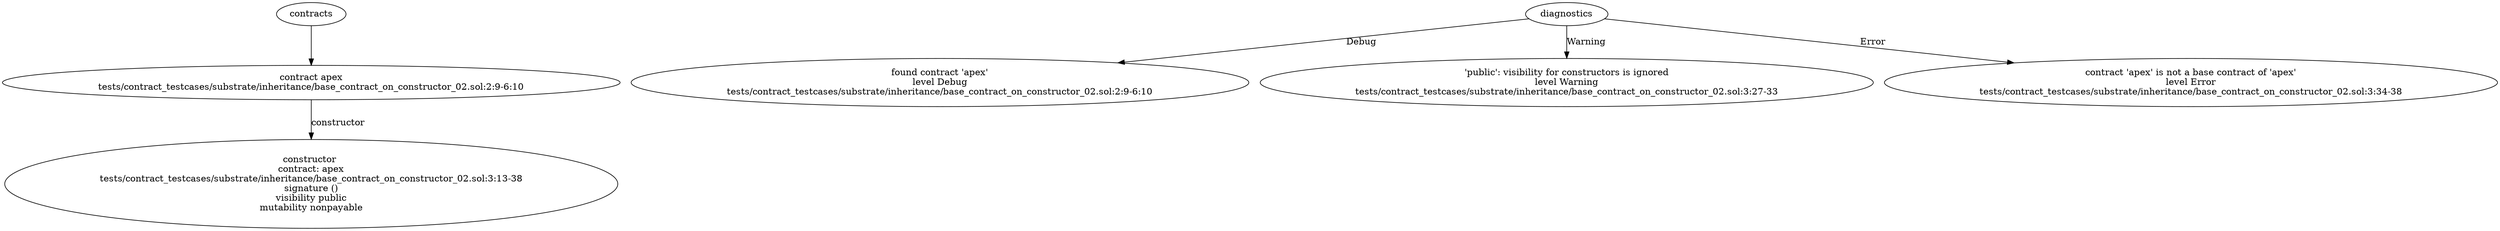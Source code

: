 strict digraph "tests/contract_testcases/substrate/inheritance/base_contract_on_constructor_02.sol" {
	contract [label="contract apex\ntests/contract_testcases/substrate/inheritance/base_contract_on_constructor_02.sol:2:9-6:10"]
	node_2 [label="constructor \ncontract: apex\ntests/contract_testcases/substrate/inheritance/base_contract_on_constructor_02.sol:3:13-38\nsignature ()\nvisibility public\nmutability nonpayable"]
	diagnostic [label="found contract 'apex'\nlevel Debug\ntests/contract_testcases/substrate/inheritance/base_contract_on_constructor_02.sol:2:9-6:10"]
	diagnostic_5 [label="'public': visibility for constructors is ignored\nlevel Warning\ntests/contract_testcases/substrate/inheritance/base_contract_on_constructor_02.sol:3:27-33"]
	diagnostic_6 [label="contract 'apex' is not a base contract of 'apex'\nlevel Error\ntests/contract_testcases/substrate/inheritance/base_contract_on_constructor_02.sol:3:34-38"]
	contracts -> contract
	contract -> node_2 [label="constructor"]
	diagnostics -> diagnostic [label="Debug"]
	diagnostics -> diagnostic_5 [label="Warning"]
	diagnostics -> diagnostic_6 [label="Error"]
}
